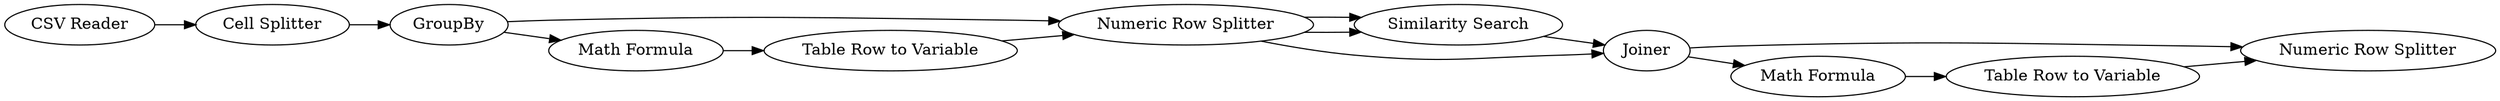 digraph {
	2 [label="Cell Splitter"]
	3 [label=GroupBy]
	4 [label="Numeric Row Splitter"]
	5 [label="Similarity Search"]
	6 [label=Joiner]
	8 [label="Numeric Row Splitter"]
	9 [label="Math Formula"]
	10 [label="Table Row to Variable"]
	11 [label="Math Formula"]
	12 [label="Table Row to Variable"]
	14 [label="CSV Reader"]
	2 -> 3
	3 -> 4
	3 -> 9
	4 -> 5
	4 -> 5
	4 -> 6
	5 -> 6
	6 -> 11
	6 -> 8
	9 -> 10
	10 -> 4
	11 -> 12
	12 -> 8
	14 -> 2
	rankdir=LR
}
